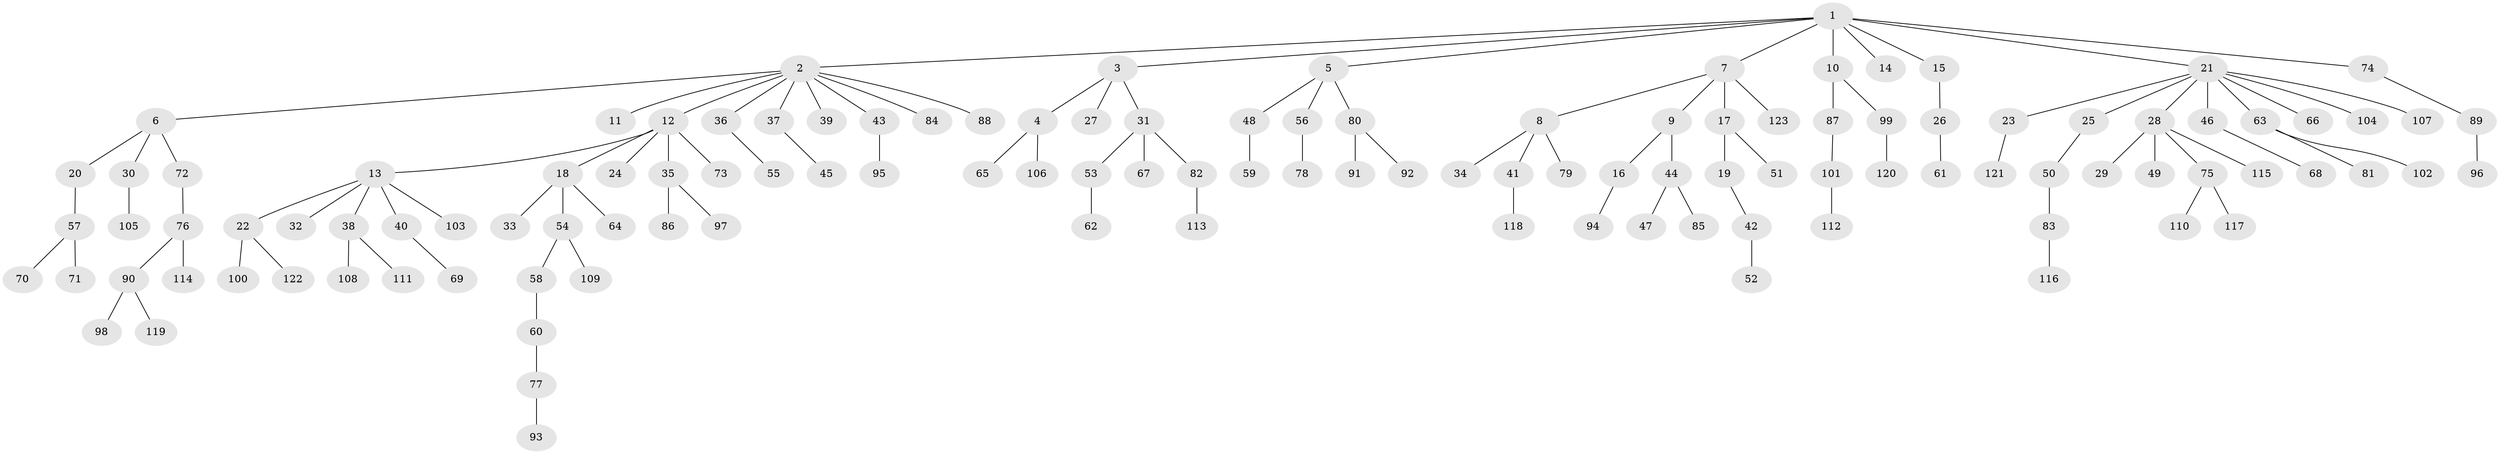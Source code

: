 // Generated by graph-tools (version 1.1) at 2025/50/03/09/25 03:50:16]
// undirected, 123 vertices, 122 edges
graph export_dot {
graph [start="1"]
  node [color=gray90,style=filled];
  1;
  2;
  3;
  4;
  5;
  6;
  7;
  8;
  9;
  10;
  11;
  12;
  13;
  14;
  15;
  16;
  17;
  18;
  19;
  20;
  21;
  22;
  23;
  24;
  25;
  26;
  27;
  28;
  29;
  30;
  31;
  32;
  33;
  34;
  35;
  36;
  37;
  38;
  39;
  40;
  41;
  42;
  43;
  44;
  45;
  46;
  47;
  48;
  49;
  50;
  51;
  52;
  53;
  54;
  55;
  56;
  57;
  58;
  59;
  60;
  61;
  62;
  63;
  64;
  65;
  66;
  67;
  68;
  69;
  70;
  71;
  72;
  73;
  74;
  75;
  76;
  77;
  78;
  79;
  80;
  81;
  82;
  83;
  84;
  85;
  86;
  87;
  88;
  89;
  90;
  91;
  92;
  93;
  94;
  95;
  96;
  97;
  98;
  99;
  100;
  101;
  102;
  103;
  104;
  105;
  106;
  107;
  108;
  109;
  110;
  111;
  112;
  113;
  114;
  115;
  116;
  117;
  118;
  119;
  120;
  121;
  122;
  123;
  1 -- 2;
  1 -- 3;
  1 -- 5;
  1 -- 7;
  1 -- 10;
  1 -- 14;
  1 -- 15;
  1 -- 21;
  1 -- 74;
  2 -- 6;
  2 -- 11;
  2 -- 12;
  2 -- 36;
  2 -- 37;
  2 -- 39;
  2 -- 43;
  2 -- 84;
  2 -- 88;
  3 -- 4;
  3 -- 27;
  3 -- 31;
  4 -- 65;
  4 -- 106;
  5 -- 48;
  5 -- 56;
  5 -- 80;
  6 -- 20;
  6 -- 30;
  6 -- 72;
  7 -- 8;
  7 -- 9;
  7 -- 17;
  7 -- 123;
  8 -- 34;
  8 -- 41;
  8 -- 79;
  9 -- 16;
  9 -- 44;
  10 -- 87;
  10 -- 99;
  12 -- 13;
  12 -- 18;
  12 -- 24;
  12 -- 35;
  12 -- 73;
  13 -- 22;
  13 -- 32;
  13 -- 38;
  13 -- 40;
  13 -- 103;
  15 -- 26;
  16 -- 94;
  17 -- 19;
  17 -- 51;
  18 -- 33;
  18 -- 54;
  18 -- 64;
  19 -- 42;
  20 -- 57;
  21 -- 23;
  21 -- 25;
  21 -- 28;
  21 -- 46;
  21 -- 63;
  21 -- 66;
  21 -- 104;
  21 -- 107;
  22 -- 100;
  22 -- 122;
  23 -- 121;
  25 -- 50;
  26 -- 61;
  28 -- 29;
  28 -- 49;
  28 -- 75;
  28 -- 115;
  30 -- 105;
  31 -- 53;
  31 -- 67;
  31 -- 82;
  35 -- 86;
  35 -- 97;
  36 -- 55;
  37 -- 45;
  38 -- 108;
  38 -- 111;
  40 -- 69;
  41 -- 118;
  42 -- 52;
  43 -- 95;
  44 -- 47;
  44 -- 85;
  46 -- 68;
  48 -- 59;
  50 -- 83;
  53 -- 62;
  54 -- 58;
  54 -- 109;
  56 -- 78;
  57 -- 70;
  57 -- 71;
  58 -- 60;
  60 -- 77;
  63 -- 81;
  63 -- 102;
  72 -- 76;
  74 -- 89;
  75 -- 110;
  75 -- 117;
  76 -- 90;
  76 -- 114;
  77 -- 93;
  80 -- 91;
  80 -- 92;
  82 -- 113;
  83 -- 116;
  87 -- 101;
  89 -- 96;
  90 -- 98;
  90 -- 119;
  99 -- 120;
  101 -- 112;
}
